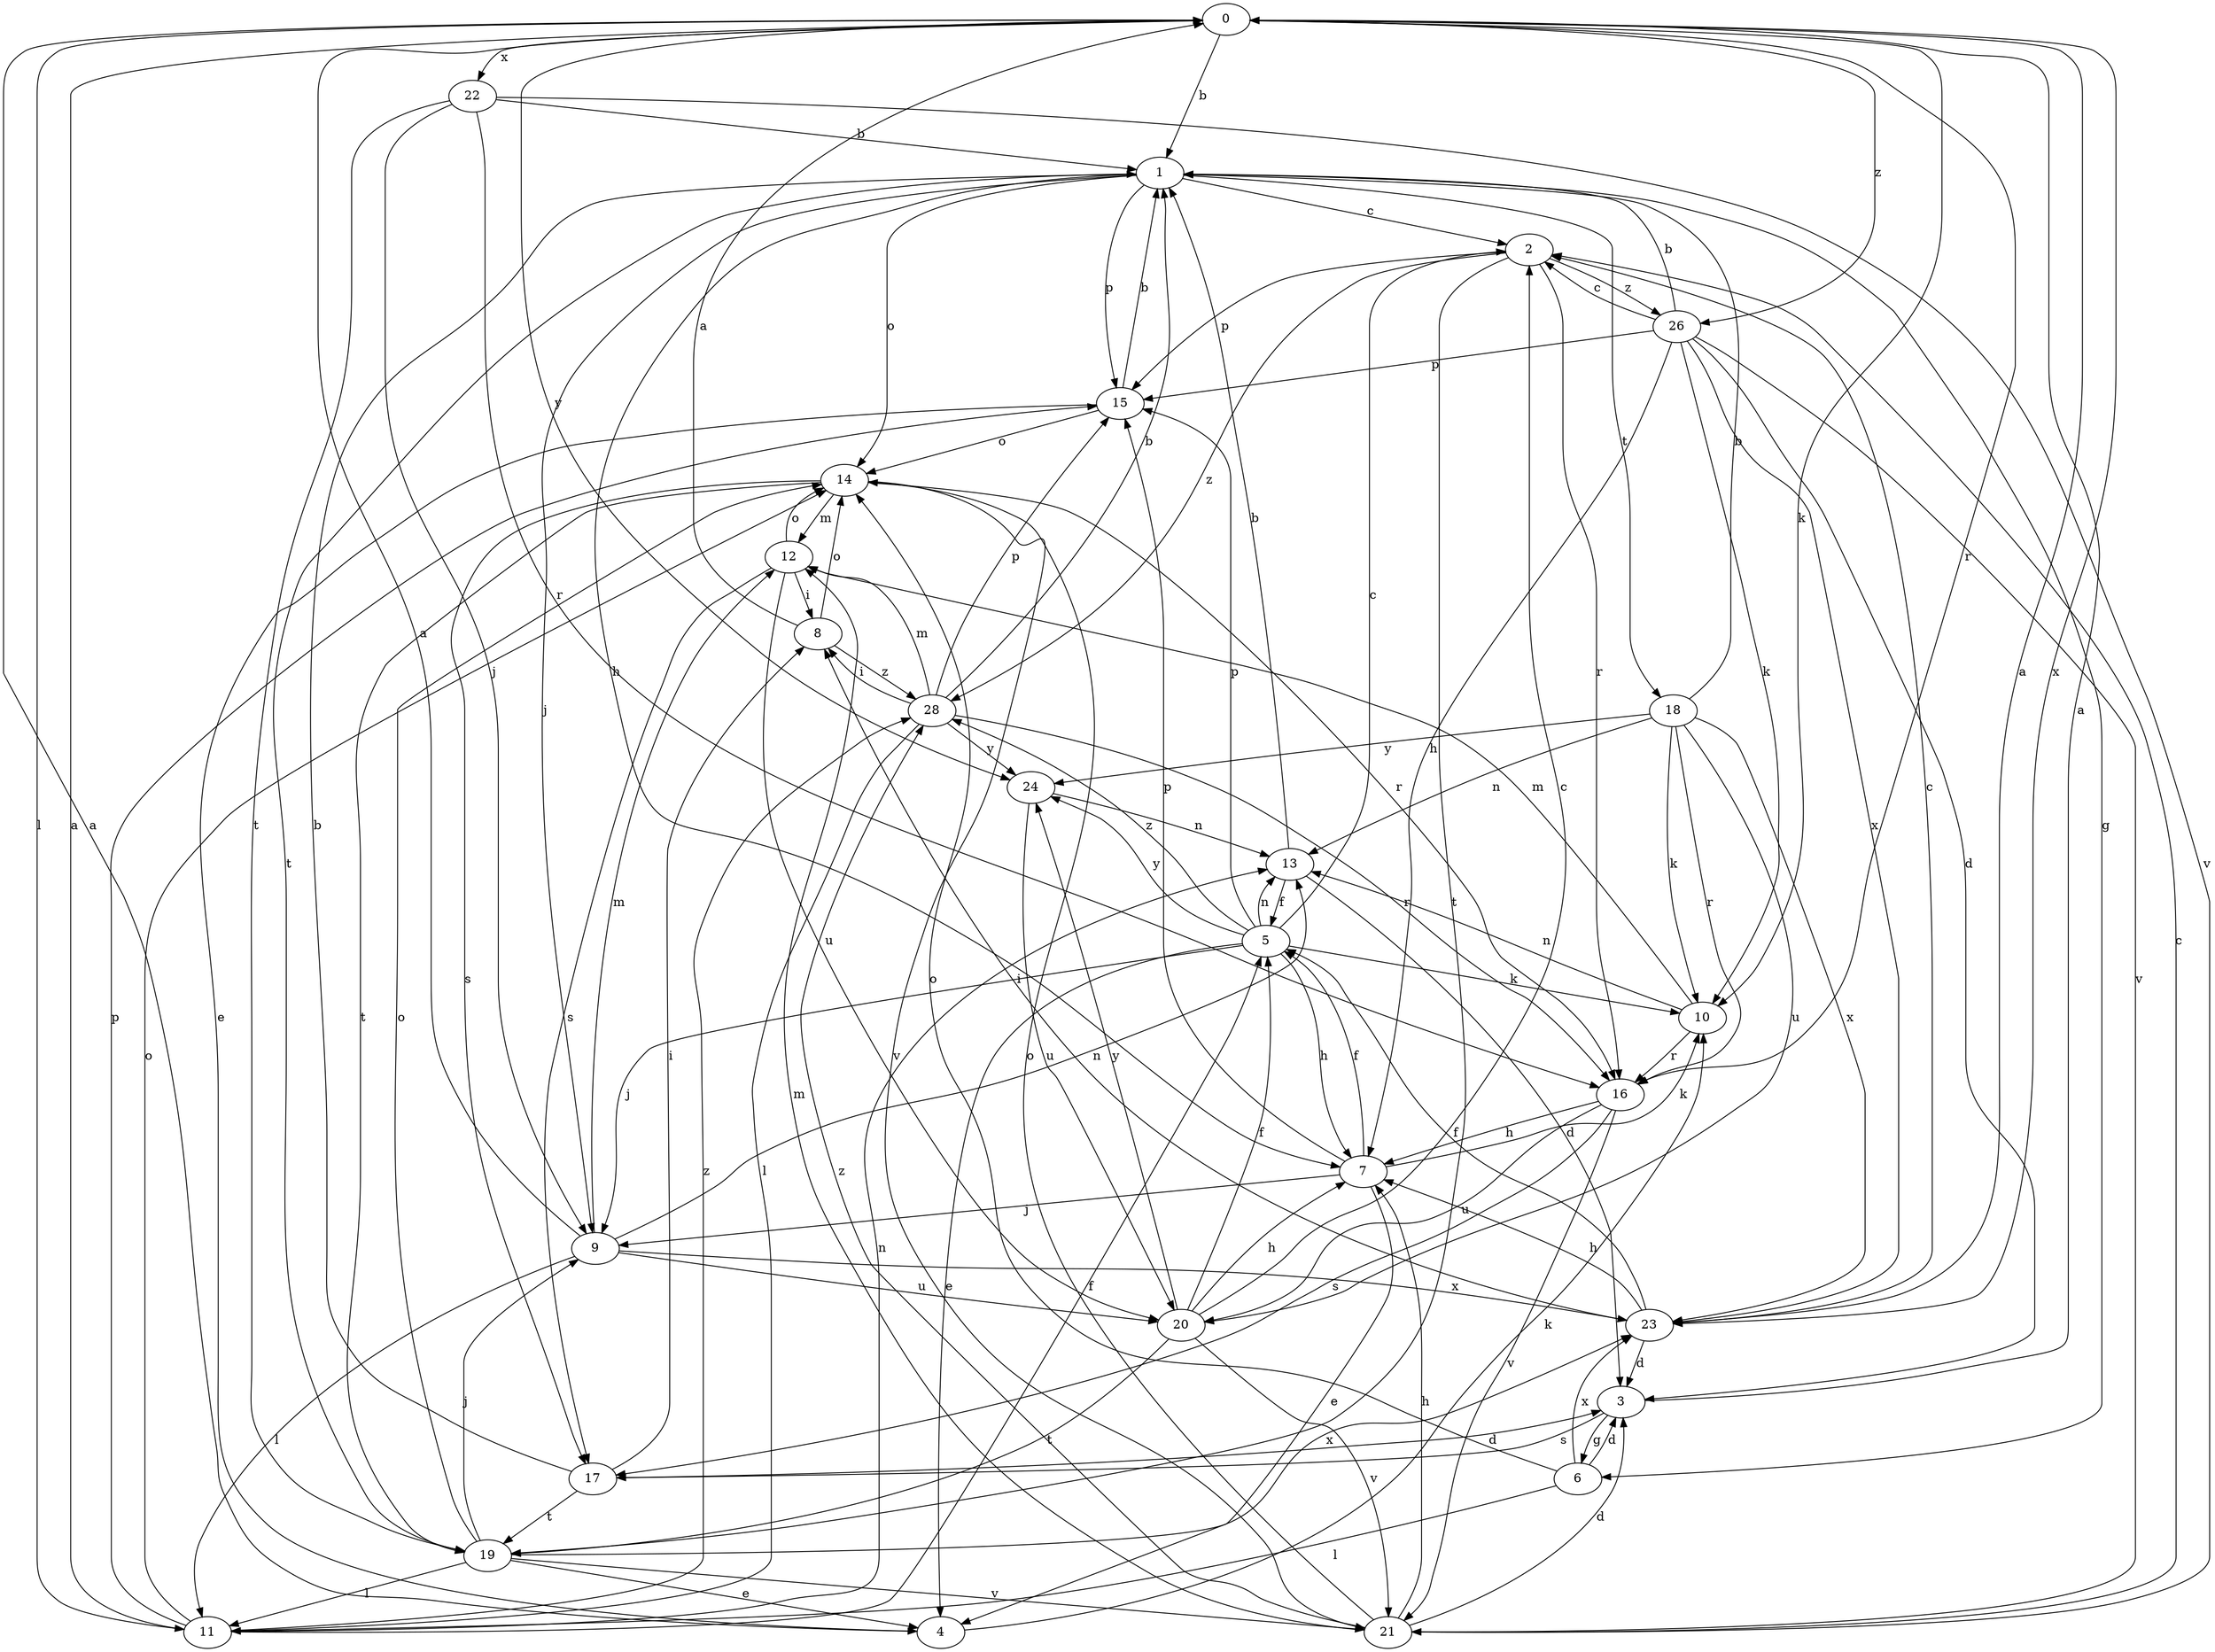strict digraph  {
0;
1;
2;
3;
4;
5;
6;
7;
8;
9;
10;
11;
12;
13;
14;
15;
16;
17;
18;
19;
20;
21;
22;
23;
24;
26;
28;
0 -> 1  [label=b];
0 -> 10  [label=k];
0 -> 11  [label=l];
0 -> 16  [label=r];
0 -> 22  [label=x];
0 -> 23  [label=x];
0 -> 24  [label=y];
0 -> 26  [label=z];
1 -> 2  [label=c];
1 -> 6  [label=g];
1 -> 7  [label=h];
1 -> 9  [label=j];
1 -> 14  [label=o];
1 -> 15  [label=p];
1 -> 18  [label=t];
1 -> 19  [label=t];
2 -> 15  [label=p];
2 -> 16  [label=r];
2 -> 19  [label=t];
2 -> 26  [label=z];
2 -> 28  [label=z];
3 -> 0  [label=a];
3 -> 6  [label=g];
3 -> 17  [label=s];
4 -> 0  [label=a];
4 -> 10  [label=k];
5 -> 2  [label=c];
5 -> 4  [label=e];
5 -> 7  [label=h];
5 -> 9  [label=j];
5 -> 10  [label=k];
5 -> 13  [label=n];
5 -> 15  [label=p];
5 -> 24  [label=y];
5 -> 28  [label=z];
6 -> 3  [label=d];
6 -> 11  [label=l];
6 -> 14  [label=o];
6 -> 23  [label=x];
7 -> 4  [label=e];
7 -> 5  [label=f];
7 -> 9  [label=j];
7 -> 10  [label=k];
7 -> 15  [label=p];
8 -> 0  [label=a];
8 -> 14  [label=o];
8 -> 28  [label=z];
9 -> 0  [label=a];
9 -> 11  [label=l];
9 -> 12  [label=m];
9 -> 13  [label=n];
9 -> 20  [label=u];
9 -> 23  [label=x];
10 -> 12  [label=m];
10 -> 13  [label=n];
10 -> 16  [label=r];
11 -> 0  [label=a];
11 -> 5  [label=f];
11 -> 13  [label=n];
11 -> 14  [label=o];
11 -> 15  [label=p];
11 -> 28  [label=z];
12 -> 8  [label=i];
12 -> 14  [label=o];
12 -> 17  [label=s];
12 -> 20  [label=u];
13 -> 1  [label=b];
13 -> 3  [label=d];
13 -> 5  [label=f];
14 -> 12  [label=m];
14 -> 16  [label=r];
14 -> 17  [label=s];
14 -> 19  [label=t];
14 -> 21  [label=v];
15 -> 1  [label=b];
15 -> 4  [label=e];
15 -> 14  [label=o];
16 -> 7  [label=h];
16 -> 17  [label=s];
16 -> 20  [label=u];
16 -> 21  [label=v];
17 -> 1  [label=b];
17 -> 3  [label=d];
17 -> 8  [label=i];
17 -> 19  [label=t];
18 -> 1  [label=b];
18 -> 10  [label=k];
18 -> 13  [label=n];
18 -> 16  [label=r];
18 -> 20  [label=u];
18 -> 23  [label=x];
18 -> 24  [label=y];
19 -> 4  [label=e];
19 -> 9  [label=j];
19 -> 11  [label=l];
19 -> 14  [label=o];
19 -> 21  [label=v];
19 -> 23  [label=x];
20 -> 2  [label=c];
20 -> 5  [label=f];
20 -> 7  [label=h];
20 -> 19  [label=t];
20 -> 21  [label=v];
20 -> 24  [label=y];
21 -> 2  [label=c];
21 -> 3  [label=d];
21 -> 7  [label=h];
21 -> 12  [label=m];
21 -> 14  [label=o];
21 -> 28  [label=z];
22 -> 1  [label=b];
22 -> 9  [label=j];
22 -> 16  [label=r];
22 -> 19  [label=t];
22 -> 21  [label=v];
23 -> 0  [label=a];
23 -> 2  [label=c];
23 -> 3  [label=d];
23 -> 5  [label=f];
23 -> 7  [label=h];
23 -> 8  [label=i];
24 -> 13  [label=n];
24 -> 20  [label=u];
26 -> 1  [label=b];
26 -> 2  [label=c];
26 -> 3  [label=d];
26 -> 7  [label=h];
26 -> 10  [label=k];
26 -> 15  [label=p];
26 -> 21  [label=v];
26 -> 23  [label=x];
28 -> 1  [label=b];
28 -> 8  [label=i];
28 -> 11  [label=l];
28 -> 12  [label=m];
28 -> 15  [label=p];
28 -> 16  [label=r];
28 -> 24  [label=y];
}
